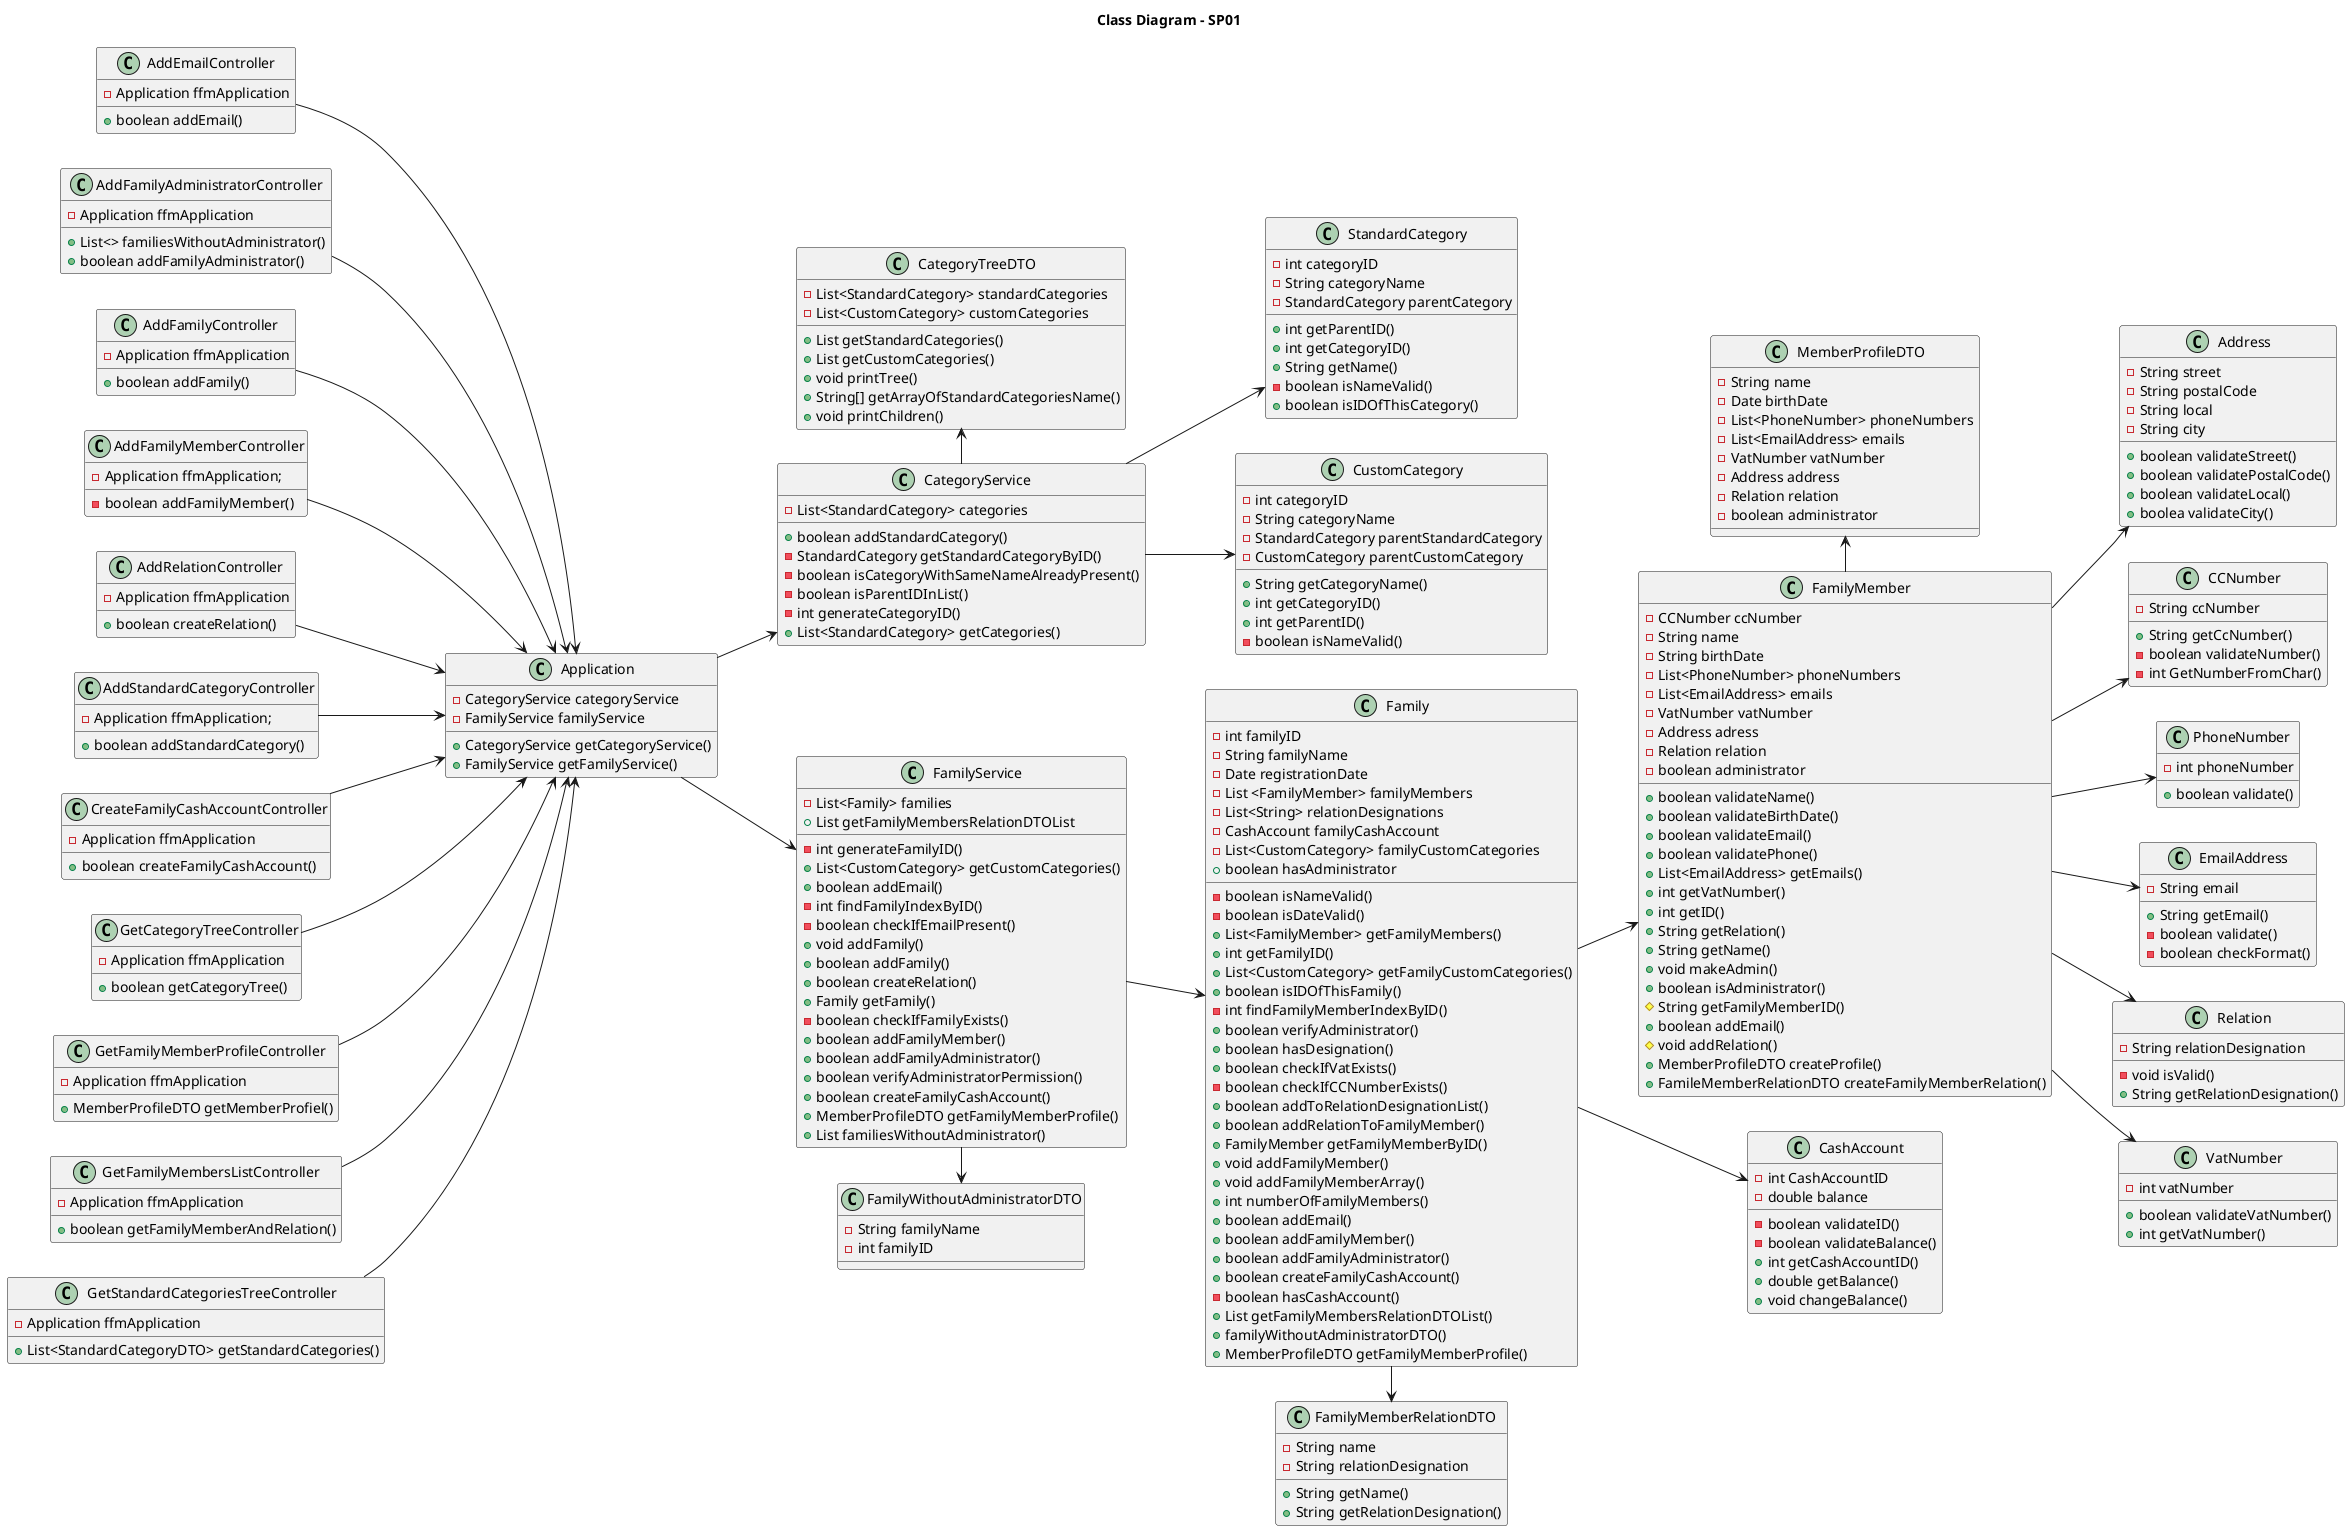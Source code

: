 @startuml
left to right direction
title Class Diagram - SP01

class AddEmailController {
  - Application ffmApplication
  + boolean addEmail()
}

class AddFamilyAdministratorController {
 - Application ffmApplication
 + List<> familiesWithoutAdministrator()
 + boolean addFamilyAdministrator()
}

class AddFamilyController {
  - Application ffmApplication
  + boolean addFamily()
}

class AddFamilyMemberController {
  - Application ffmApplication;
  - boolean addFamilyMember()
}

class AddRelationController {
  - Application ffmApplication
  + boolean createRelation()
}

class AddStandardCategoryController {
  - Application ffmApplication;
  + boolean addStandardCategory()
}

class CreateFamilyCashAccountController{
  - Application ffmApplication
  + boolean createFamilyCashAccount()
}

class GetCategoryTreeController {
  - Application ffmApplication
  + boolean getCategoryTree()
}

class GetFamilyMemberProfileController {
  - Application ffmApplication
  + MemberProfileDTO getMemberProfiel()
}

class GetFamilyMembersListController {
  - Application ffmApplication
  + boolean getFamilyMemberAndRelation()
}

class GetStandardCategoriesTreeController {
  - Application ffmApplication
  + List<StandardCategoryDTO> getStandardCategories()
}

class Application {
  - CategoryService categoryService
  - FamilyService familyService
  + CategoryService getCategoryService()
  + FamilyService getFamilyService()
}

class CategoryService {
  - List<StandardCategory> categories
  + boolean addStandardCategory()
  - StandardCategory getStandardCategoryByID()
  - boolean isCategoryWithSameNameAlreadyPresent()
  - boolean isParentIDInList()
  - int generateCategoryID()
  + List<StandardCategory> getCategories()
}

class StandardCategory {
  - int categoryID
  - String categoryName
  - StandardCategory parentCategory
  + int getParentID()
  + int getCategoryID()
  + String getName()
  - boolean isNameValid()
  + boolean isIDOfThisCategory()
}

class CustomCategory {
  - int categoryID
  - String categoryName
  - StandardCategory parentStandardCategory
  - CustomCategory parentCustomCategory
  + String getCategoryName()
  + int getCategoryID()
  + int getParentID()
  - boolean isNameValid()
}

class CategoryTreeDTO {
  - List<StandardCategory> standardCategories
  - List<CustomCategory> customCategories
  + List getStandardCategories()
  + List getCustomCategories()
  + void printTree()
  + String[] getArrayOfStandardCategoriesName()
  + void printChildren()
}

class FamilyService {
  - List<Family> families
  - int generateFamilyID()
  + List<CustomCategory> getCustomCategories()
  + boolean addEmail()
  - int findFamilyIndexByID()
  - boolean checkIfEmailPresent()
  + void addFamily()
  + boolean addFamily()
  + boolean createRelation()
  + Family getFamily()
  - boolean checkIfFamilyExists()
  + boolean addFamilyMember()
  + boolean addFamilyAdministrator()
  + boolean verifyAdministratorPermission()
  + List getFamilyMembersRelationDTOList
  + boolean createFamilyCashAccount()
  + MemberProfileDTO getFamilyMemberProfile()
  + List familiesWithoutAdministrator()
}

class FamilyMemberRelationDTO {
  - String name
  - String relationDesignation
  + String getName()
  + String getRelationDesignation()
}

class FamilyWithoutAdministratorDTO {
  - String familyName
  - int familyID
}

class Family {
  - int familyID
  - String familyName
  - Date registrationDate
  - List <FamilyMember> familyMembers
  - List<String> relationDesignations
  - CashAccount familyCashAccount
  - List<CustomCategory> familyCustomCategories
  - boolean isNameValid()
  - boolean isDateValid()
  + List<FamilyMember> getFamilyMembers()
  + int getFamilyID()
  + List<CustomCategory> getFamilyCustomCategories()
  + boolean isIDOfThisFamily()
  - int findFamilyMemberIndexByID()
  + boolean verifyAdministrator()
  + boolean hasDesignation()
  + boolean checkIfVatExists()
  - boolean checkIfCCNumberExists()
  + boolean addToRelationDesignationList()
  + boolean addRelationToFamilyMember()
  + FamilyMember getFamilyMemberByID()
  + void addFamilyMember()
  + void addFamilyMemberArray()
  + int numberOfFamilyMembers()
  + boolean addEmail()
  + boolean addFamilyMember()
  + boolean addFamilyAdministrator()
  + boolean createFamilyCashAccount()
  - boolean hasCashAccount()
  + List getFamilyMembersRelationDTOList()
  + boolean hasAdministrator
  + familyWithoutAdministratorDTO()
  + MemberProfileDTO getFamilyMemberProfile()
}

class CashAccount {
  - int CashAccountID
  - double balance
  - boolean validateID()
  - boolean validateBalance()
  + int getCashAccountID()
  + double getBalance()
  + void changeBalance()
}

class FamilyMember {
  - CCNumber ccNumber
  - String name
  - String birthDate
  - List<PhoneNumber> phoneNumbers
  - List<EmailAddress> emails
  - VatNumber vatNumber
  - Address adress
  - Relation relation
  - boolean administrator
  + boolean validateName()
  + boolean validateBirthDate()
  + boolean validateEmail()
  + boolean validatePhone()
  + List<EmailAddress> getEmails()
  + int getVatNumber()
  + int getID()
  + String getRelation()
  + String getName()
  + void makeAdmin()
  + boolean isAdministrator()
  # String getFamilyMemberID()
  + boolean addEmail()
  # void addRelation()
  + MemberProfileDTO createProfile()
  + FamileMemberRelationDTO createFamilyMemberRelation()
}

class MemberProfileDTO {
  - String name
  - Date birthDate
  - List<PhoneNumber> phoneNumbers
  - List<EmailAddress> emails
  - VatNumber vatNumber
  - Address address
  - Relation relation
  - boolean administrator
}

class Address {
  - String street
  - String postalCode
  - String local
  - String city
  + boolean validateStreet()
  + boolean validatePostalCode()
  + boolean validateLocal()
  + boolea validateCity()
}

class CCNumber {
  - String ccNumber
  + String getCcNumber()
  - boolean validateNumber()
  - int GetNumberFromChar()
}

class PhoneNumber {
  - int phoneNumber
  + boolean validate()
}

class EmailAddress {
  - String email
  + String getEmail()
  - boolean validate()
  - boolean checkFormat()
}

class Relation {
  - String relationDesignation
  - void isValid()
  + String getRelationDesignation()
}

class VatNumber {
  - int vatNumber
  + boolean validateVatNumber()
  + int getVatNumber()
}

AddEmailController --> Application
AddFamilyController --> Application
AddFamilyAdministratorController --> Application
AddFamilyMemberController --> Application
AddRelationController --> Application
AddStandardCategoryController --> Application
CreateFamilyCashAccountController --> Application
GetCategoryTreeController --> Application
GetFamilyMemberProfileController --> Application
GetFamilyMembersListController --> Application
GetStandardCategoriesTreeController --> Application
Application --> FamilyService
Application --> CategoryService
CategoryService --> CustomCategory
CategoryService --> StandardCategory
CategoryService -left-> CategoryTreeDTO
FamilyService -right-> FamilyWithoutAdministratorDTO
FamilyService --> Family
Family --> CashAccount
Family --> FamilyMember
Family -right-> FamilyMemberRelationDTO
FamilyMember --> Address
FamilyMember --> CCNumber
FamilyMember --> PhoneNumber
FamilyMember --> Relation
FamilyMember -left-> MemberProfileDTO
FamilyMember --> EmailAddress
FamilyMember --> VatNumber
@enduml